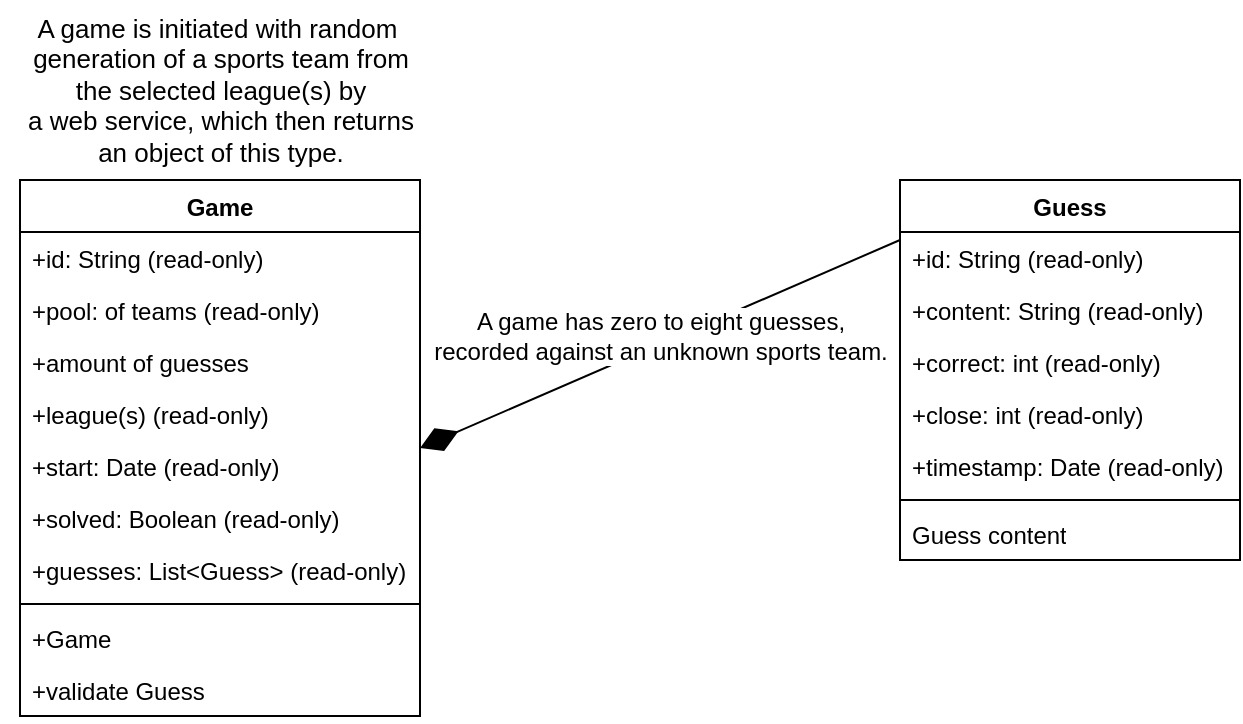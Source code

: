 <mxfile version="23.1.2" type="device">
  <diagram name="Page-1" id="w_sVe9h6Erg7zfxZk2Vn">
    <mxGraphModel dx="1042" dy="569" grid="1" gridSize="10" guides="1" tooltips="1" connect="1" arrows="1" fold="1" page="1" pageScale="1" pageWidth="850" pageHeight="1100" background="none" math="0" shadow="0">
      <root>
        <mxCell id="0" />
        <mxCell id="1" parent="0" />
        <mxCell id="24UU5HveqanTPOSPNjTf-1" value="Game" style="swimlane;fontStyle=1;align=center;verticalAlign=top;childLayout=stackLayout;horizontal=1;startSize=26;horizontalStack=0;resizeParent=1;resizeParentMax=0;resizeLast=0;collapsible=1;marginBottom=0;whiteSpace=wrap;html=1;" parent="1" vertex="1">
          <mxGeometry x="80" y="240" width="200" height="268" as="geometry" />
        </mxCell>
        <mxCell id="24UU5HveqanTPOSPNjTf-2" value="+id: String (read-only)" style="text;strokeColor=none;fillColor=none;align=left;verticalAlign=top;spacingLeft=4;spacingRight=4;overflow=hidden;rotatable=0;points=[[0,0.5],[1,0.5]];portConstraint=eastwest;whiteSpace=wrap;html=1;" parent="24UU5HveqanTPOSPNjTf-1" vertex="1">
          <mxGeometry y="26" width="200" height="26" as="geometry" />
        </mxCell>
        <mxCell id="24UU5HveqanTPOSPNjTf-10" value="+pool: of teams (read-only)" style="text;strokeColor=none;fillColor=none;align=left;verticalAlign=top;spacingLeft=4;spacingRight=4;overflow=hidden;rotatable=0;points=[[0,0.5],[1,0.5]];portConstraint=eastwest;whiteSpace=wrap;html=1;" parent="24UU5HveqanTPOSPNjTf-1" vertex="1">
          <mxGeometry y="52" width="200" height="26" as="geometry" />
        </mxCell>
        <mxCell id="KCZI1uN9eoNdziW-oZWX-1" value="+amount of guesses&amp;nbsp;" style="text;strokeColor=none;fillColor=none;align=left;verticalAlign=top;spacingLeft=4;spacingRight=4;overflow=hidden;rotatable=0;points=[[0,0.5],[1,0.5]];portConstraint=eastwest;whiteSpace=wrap;html=1;" vertex="1" parent="24UU5HveqanTPOSPNjTf-1">
          <mxGeometry y="78" width="200" height="26" as="geometry" />
        </mxCell>
        <mxCell id="24UU5HveqanTPOSPNjTf-11" value="+league(s) (read-only)" style="text;strokeColor=none;fillColor=none;align=left;verticalAlign=top;spacingLeft=4;spacingRight=4;overflow=hidden;rotatable=0;points=[[0,0.5],[1,0.5]];portConstraint=eastwest;whiteSpace=wrap;html=1;" parent="24UU5HveqanTPOSPNjTf-1" vertex="1">
          <mxGeometry y="104" width="200" height="26" as="geometry" />
        </mxCell>
        <mxCell id="24UU5HveqanTPOSPNjTf-12" value="+start: Date (read-only)" style="text;strokeColor=none;fillColor=none;align=left;verticalAlign=top;spacingLeft=4;spacingRight=4;overflow=hidden;rotatable=0;points=[[0,0.5],[1,0.5]];portConstraint=eastwest;whiteSpace=wrap;html=1;" parent="24UU5HveqanTPOSPNjTf-1" vertex="1">
          <mxGeometry y="130" width="200" height="26" as="geometry" />
        </mxCell>
        <mxCell id="24UU5HveqanTPOSPNjTf-13" value="+solved: Boolean (read-only)" style="text;strokeColor=none;fillColor=none;align=left;verticalAlign=top;spacingLeft=4;spacingRight=4;overflow=hidden;rotatable=0;points=[[0,0.5],[1,0.5]];portConstraint=eastwest;whiteSpace=wrap;html=1;" parent="24UU5HveqanTPOSPNjTf-1" vertex="1">
          <mxGeometry y="156" width="200" height="26" as="geometry" />
        </mxCell>
        <mxCell id="24UU5HveqanTPOSPNjTf-14" value="+guesses: List&amp;lt;Guess&amp;gt; (read-only)" style="text;strokeColor=none;fillColor=none;align=left;verticalAlign=top;spacingLeft=4;spacingRight=4;overflow=hidden;rotatable=0;points=[[0,0.5],[1,0.5]];portConstraint=eastwest;whiteSpace=wrap;html=1;" parent="24UU5HveqanTPOSPNjTf-1" vertex="1">
          <mxGeometry y="182" width="200" height="26" as="geometry" />
        </mxCell>
        <mxCell id="24UU5HveqanTPOSPNjTf-3" value="" style="line;strokeWidth=1;fillColor=none;align=left;verticalAlign=middle;spacingTop=-1;spacingLeft=3;spacingRight=3;rotatable=0;labelPosition=right;points=[];portConstraint=eastwest;strokeColor=inherit;" parent="24UU5HveqanTPOSPNjTf-1" vertex="1">
          <mxGeometry y="208" width="200" height="8" as="geometry" />
        </mxCell>
        <mxCell id="24UU5HveqanTPOSPNjTf-4" value="+Game&amp;nbsp;" style="text;strokeColor=none;fillColor=none;align=left;verticalAlign=top;spacingLeft=4;spacingRight=4;overflow=hidden;rotatable=0;points=[[0,0.5],[1,0.5]];portConstraint=eastwest;whiteSpace=wrap;html=1;" parent="24UU5HveqanTPOSPNjTf-1" vertex="1">
          <mxGeometry y="216" width="200" height="26" as="geometry" />
        </mxCell>
        <mxCell id="24UU5HveqanTPOSPNjTf-15" value="+validate Guess" style="text;strokeColor=none;fillColor=none;align=left;verticalAlign=top;spacingLeft=4;spacingRight=4;overflow=hidden;rotatable=0;points=[[0,0.5],[1,0.5]];portConstraint=eastwest;whiteSpace=wrap;html=1;" parent="24UU5HveqanTPOSPNjTf-1" vertex="1">
          <mxGeometry y="242" width="200" height="26" as="geometry" />
        </mxCell>
        <mxCell id="24UU5HveqanTPOSPNjTf-5" value="Guess" style="swimlane;fontStyle=1;align=center;verticalAlign=top;childLayout=stackLayout;horizontal=1;startSize=26;horizontalStack=0;resizeParent=1;resizeParentMax=0;resizeLast=0;collapsible=1;marginBottom=0;whiteSpace=wrap;html=1;" parent="1" vertex="1">
          <mxGeometry x="520" y="240" width="170" height="190" as="geometry" />
        </mxCell>
        <mxCell id="24UU5HveqanTPOSPNjTf-18" value="+id: String (read-only)" style="text;strokeColor=none;fillColor=none;align=left;verticalAlign=top;spacingLeft=4;spacingRight=4;overflow=hidden;rotatable=0;points=[[0,0.5],[1,0.5]];portConstraint=eastwest;whiteSpace=wrap;html=1;" parent="24UU5HveqanTPOSPNjTf-5" vertex="1">
          <mxGeometry y="26" width="170" height="26" as="geometry" />
        </mxCell>
        <mxCell id="24UU5HveqanTPOSPNjTf-19" value="+content: String (read-only)" style="text;strokeColor=none;fillColor=none;align=left;verticalAlign=top;spacingLeft=4;spacingRight=4;overflow=hidden;rotatable=0;points=[[0,0.5],[1,0.5]];portConstraint=eastwest;whiteSpace=wrap;html=1;" parent="24UU5HveqanTPOSPNjTf-5" vertex="1">
          <mxGeometry y="52" width="170" height="26" as="geometry" />
        </mxCell>
        <mxCell id="24UU5HveqanTPOSPNjTf-16" value="+correct: int (read-only)" style="text;strokeColor=none;fillColor=none;align=left;verticalAlign=top;spacingLeft=4;spacingRight=4;overflow=hidden;rotatable=0;points=[[0,0.5],[1,0.5]];portConstraint=eastwest;whiteSpace=wrap;html=1;" parent="24UU5HveqanTPOSPNjTf-5" vertex="1">
          <mxGeometry y="78" width="170" height="26" as="geometry" />
        </mxCell>
        <mxCell id="24UU5HveqanTPOSPNjTf-17" value="+close: int (read-only)" style="text;strokeColor=none;fillColor=none;align=left;verticalAlign=top;spacingLeft=4;spacingRight=4;overflow=hidden;rotatable=0;points=[[0,0.5],[1,0.5]];portConstraint=eastwest;whiteSpace=wrap;html=1;" parent="24UU5HveqanTPOSPNjTf-5" vertex="1">
          <mxGeometry y="104" width="170" height="26" as="geometry" />
        </mxCell>
        <mxCell id="24UU5HveqanTPOSPNjTf-6" value="+timestamp: Date (read-only)" style="text;strokeColor=none;fillColor=none;align=left;verticalAlign=top;spacingLeft=4;spacingRight=4;overflow=hidden;rotatable=0;points=[[0,0.5],[1,0.5]];portConstraint=eastwest;whiteSpace=wrap;html=1;" parent="24UU5HveqanTPOSPNjTf-5" vertex="1">
          <mxGeometry y="130" width="170" height="26" as="geometry" />
        </mxCell>
        <mxCell id="24UU5HveqanTPOSPNjTf-7" value="" style="line;strokeWidth=1;fillColor=none;align=left;verticalAlign=middle;spacingTop=-1;spacingLeft=3;spacingRight=3;rotatable=0;labelPosition=right;points=[];portConstraint=eastwest;strokeColor=inherit;" parent="24UU5HveqanTPOSPNjTf-5" vertex="1">
          <mxGeometry y="156" width="170" height="8" as="geometry" />
        </mxCell>
        <mxCell id="24UU5HveqanTPOSPNjTf-8" value="Guess content" style="text;align=left;verticalAlign=top;spacingLeft=4;spacingRight=4;overflow=hidden;rotatable=0;points=[[0,0.5],[1,0.5]];portConstraint=eastwest;whiteSpace=wrap;html=1;" parent="24UU5HveqanTPOSPNjTf-5" vertex="1">
          <mxGeometry y="164" width="170" height="26" as="geometry" />
        </mxCell>
        <mxCell id="24UU5HveqanTPOSPNjTf-23" value="" style="endArrow=diamondThin;endFill=1;endSize=18;html=1;rounded=0;exitX=0;exitY=0.5;exitDx=0;exitDy=0;entryX=1;entryY=0.5;entryDx=0;entryDy=0;strokeWidth=1;elbow=vertical;" parent="1" edge="1">
          <mxGeometry width="160" relative="1" as="geometry">
            <mxPoint x="520" y="270" as="sourcePoint" />
            <mxPoint x="280" y="374" as="targetPoint" />
          </mxGeometry>
        </mxCell>
        <mxCell id="24UU5HveqanTPOSPNjTf-24" value="A game has zero to eight guesses,&lt;br style=&quot;font-size: 12px;&quot;&gt;recorded against an unknown sports team." style="edgeLabel;html=1;align=center;verticalAlign=middle;resizable=0;points=[];fontSize=12;" parent="24UU5HveqanTPOSPNjTf-23" vertex="1" connectable="0">
          <mxGeometry x="0.247" y="2" relative="1" as="geometry">
            <mxPoint x="29" y="-19" as="offset" />
          </mxGeometry>
        </mxCell>
        <mxCell id="24UU5HveqanTPOSPNjTf-25" value="A game is initiated with random&amp;nbsp;&lt;br style=&quot;font-size: 13px;&quot;&gt;generation of a sports team from &lt;br&gt;the selected league(s) by&lt;br style=&quot;font-size: 13px;&quot;&gt;a web service, which then returns&lt;br style=&quot;font-size: 13px;&quot;&gt;an object of this type." style="text;html=1;align=center;verticalAlign=middle;resizable=0;points=[];autosize=1;strokeColor=none;fillColor=none;fontSize=13;" parent="1" vertex="1">
          <mxGeometry x="70" y="150" width="220" height="90" as="geometry" />
        </mxCell>
      </root>
    </mxGraphModel>
  </diagram>
</mxfile>
